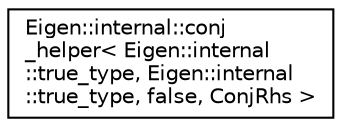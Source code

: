 digraph "Graphical Class Hierarchy"
{
  edge [fontname="Helvetica",fontsize="10",labelfontname="Helvetica",labelfontsize="10"];
  node [fontname="Helvetica",fontsize="10",shape=record];
  rankdir="LR";
  Node1 [label="Eigen::internal::conj\l_helper\< Eigen::internal\l::true_type, Eigen::internal\l::true_type, false, ConjRhs \>",height=0.2,width=0.4,color="black", fillcolor="white", style="filled",URL="$struct_eigen_1_1internal_1_1conj__helper.html"];
}

